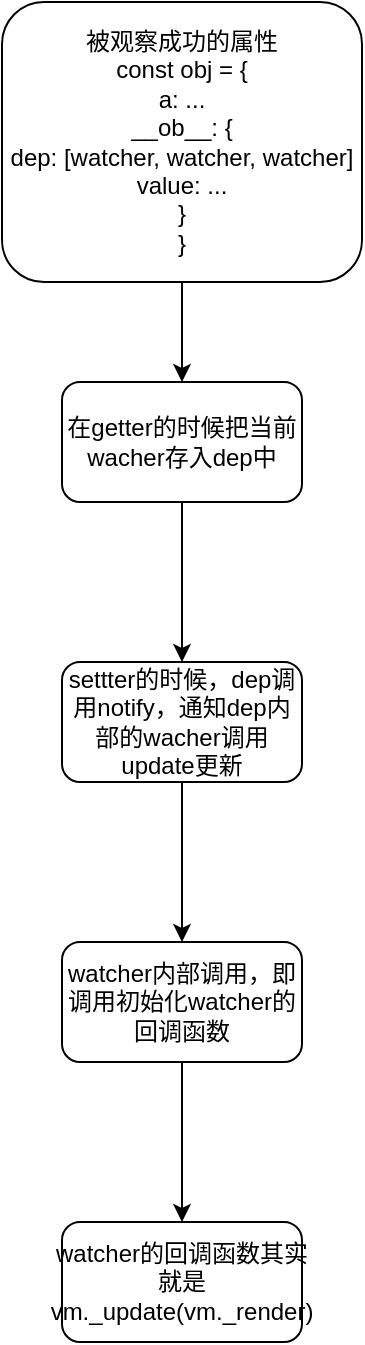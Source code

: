 <mxfile version="13.10.0" type="embed">
    <diagram id="40rxXEKQi29JB0B50SCZ" name="第 1 页">
        <mxGraphModel dx="1089" dy="790" grid="1" gridSize="10" guides="1" tooltips="1" connect="1" arrows="1" fold="1" page="1" pageScale="1" pageWidth="827" pageHeight="1169" math="0" shadow="0">
            <root>
                <mxCell id="0"/>
                <mxCell id="1" parent="0"/>
                <mxCell id="4" value="" style="edgeStyle=orthogonalEdgeStyle;rounded=0;orthogonalLoop=1;jettySize=auto;html=1;" parent="1" source="2" target="3" edge="1">
                    <mxGeometry relative="1" as="geometry"/>
                </mxCell>
                <mxCell id="2" value="被观察成功的属性&lt;br&gt;const obj = {&lt;br&gt;a: ...&lt;br&gt;__ob__: {&lt;br&gt;dep: [watcher, watcher, watcher]&lt;br&gt;value: ...&lt;br&gt;}&lt;br&gt;}" style="rounded=1;whiteSpace=wrap;html=1;" parent="1" vertex="1">
                    <mxGeometry x="330" y="10" width="180" height="140" as="geometry"/>
                </mxCell>
                <mxCell id="6" value="" style="edgeStyle=orthogonalEdgeStyle;rounded=0;orthogonalLoop=1;jettySize=auto;html=1;" parent="1" source="3" target="5" edge="1">
                    <mxGeometry relative="1" as="geometry"/>
                </mxCell>
                <mxCell id="3" value="在getter的时候把当前wacher存入dep中" style="whiteSpace=wrap;html=1;rounded=1;" parent="1" vertex="1">
                    <mxGeometry x="360" y="200" width="120" height="60" as="geometry"/>
                </mxCell>
                <mxCell id="8" value="" style="edgeStyle=orthogonalEdgeStyle;rounded=0;orthogonalLoop=1;jettySize=auto;html=1;" parent="1" source="5" target="7" edge="1">
                    <mxGeometry relative="1" as="geometry"/>
                </mxCell>
                <mxCell id="5" value="settter的时候，dep调用notify，通知dep内部的wacher调用update更新" style="whiteSpace=wrap;html=1;rounded=1;" parent="1" vertex="1">
                    <mxGeometry x="360" y="340" width="120" height="60" as="geometry"/>
                </mxCell>
                <mxCell id="10" value="" style="edgeStyle=orthogonalEdgeStyle;rounded=0;orthogonalLoop=1;jettySize=auto;html=1;" edge="1" parent="1" source="7" target="9">
                    <mxGeometry relative="1" as="geometry"/>
                </mxCell>
                <mxCell id="7" value="watcher内部调用，即调用初始化watcher的回调函数" style="whiteSpace=wrap;html=1;rounded=1;" parent="1" vertex="1">
                    <mxGeometry x="360" y="480" width="120" height="60" as="geometry"/>
                </mxCell>
                <mxCell id="9" value="watcher的回调函数其实就是vm._update(vm._render)" style="whiteSpace=wrap;html=1;rounded=1;" vertex="1" parent="1">
                    <mxGeometry x="360" y="620" width="120" height="60" as="geometry"/>
                </mxCell>
            </root>
        </mxGraphModel>
    </diagram>
</mxfile>